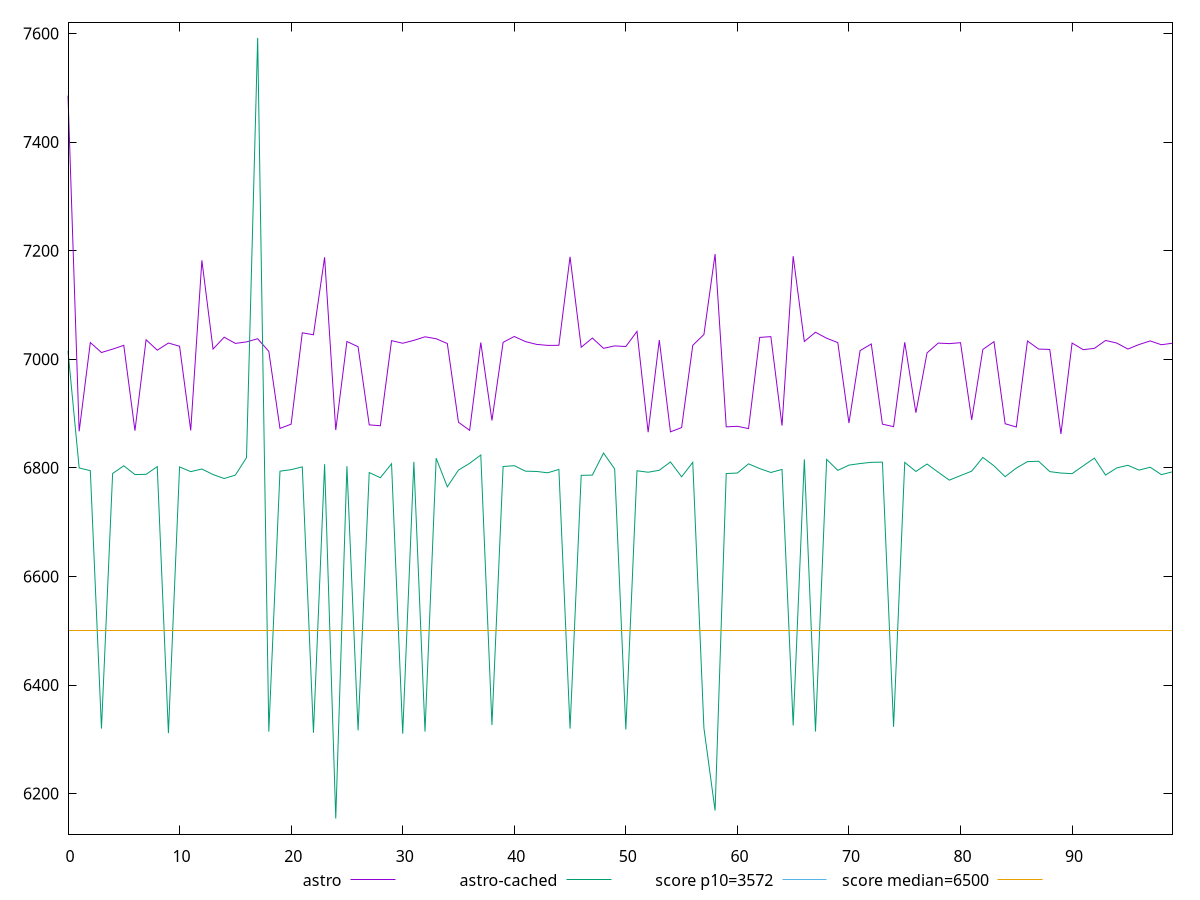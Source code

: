 reset

$astro <<EOF
0 7485.74
1 6867.275999999999
2 7030.8279999999995
3 7012.463999999999
4 7018.664000000001
5 7025.760000000001
6 6868.532
7 7036.000000000001
8 7016.692
9 7029.928000000001
10 7024.016
11 6868.996
12 7182.227999999999
13 7018.807999999998
14 7040.688
15 7029.232
16 7032.043999999999
17 7037.860000000001
18 7014.532
19 6872.624000000001
20 6880.5
21 7048.748000000001
22 7045.132000000001
23 7187.876
24 6869.624000000001
25 7032.7480000000005
26 7023.111999999999
27 6879.192
28 6877.512000000001
29 7034.279999999999
30 7029.516
31 7034.8679999999995
32 7041.404
33 7037.859999999999
34 7028.9879999999985
35 6884
36 6869.103999999999
37 7030.812000000002
38 6887.243999999999
39 7031.228000000001
40 7041.984
41 7032.583999999999
42 7027.444
43 7025.564
44 7025.728000000001
45 7188.823999999999
46 7022.168
47 7039.1
48 7020.167999999999
49 7024.628000000001
50 7023.524000000001
51 7051.36
52 6865.624
53 7035.408
54 6866.324
55 6874.196
56 7025.684
57 7045.635999999999
58 7193.692
59 6875.527999999999
60 6876.535999999998
61 6872.3240000000005
62 7040.3
63 7041.716
64 6877.78
65 7189.872
66 7032.732000000001
67 7049.815999999999
68 7038.7080000000005
69 7030.735999999999
70 6882.507999999999
71 7015.968
72 7028.224
73 6880.507999999998
74 6875.864000000001
75 7031.328
76 6901.563999999999
77 7011.759999999999
78 7029.807999999999
79 7028.84
80 7030.572
81 6888.4439999999995
82 7018.115999999998
83 7032.424
84 6881.284000000001
85 6875.243999999999
86 7033.668
87 7018.82
88 7018.091999999999
89 6862.431999999999
90 7029.860000000001
91 7017.663999999999
92 7020.096
93 7034.652
94 7029.915999999999
95 7018.855999999999
96 7027.164000000001
97 7033.788
98 7026.763999999999
99 7029.596
EOF

$astroCached <<EOF
0 7015.112
1 6799.792
2 6794.852000000001
3 6319.7935
4 6789.6752
5 6803.776
6 6787.6548
7 6788.036
8 6802.307999999999
9 6311.381499999998
10 6801.754800000001
11 6793.036000000002
12 6797.888
13 6787.696
14 6780.351999999999
15 6786.671999999999
16 6818.78
17 7591.964100000001
18 6314.095500000002
19 6793.876
20 6796.685999999999
21 6801.776
22 6312.047499999999
23 6806.776000000002
24 6154.0735
25 6803.121999999999
26 6316.453500000003
27 6791.388000000001
28 6781.84
29 6807.528
30 6310.262
31 6811.0796
32 6314.148500000001
33 6817.808599999999
34 6765.076000000001
35 6795.8240000000005
36 6808.387999999999
37 6823.619999999999
38 6326.2710000000025
39 6802.464
40 6804
41 6793.895999999999
42 6793.387999999999
43 6790.888
44 6797.16
45 6319.601000000001
46 6786.24
47 6786.62
48 6827.274600000001
49 6797.976000000001
50 6318.101500000001
51 6794.599999999999
52 6791.9439999999995
53 6795.548000000001
54 6810.867999999999
55 6783.535999999999
56 6810.1759999999995
57 6320.523499999999
58 6168.6995
59 6789.548
60 6790.463999999998
61 6807.376
62 6798.627999999999
63 6791.496
64 6797.067999999999
65 6325.3805
66 6815.6328
67 6314.274
68 6815.62
69 6795.341
70 6805.083999999999
71 6807.928
72 6810.244
73 6810.496
74 6323.076999999999
75 6810.06
76 6793.376000000001
77 6807.064
78 6791.94
79 6777.34
80 6785.764000000001
81 6793.888
82 6819.2480000000005
83 6803.704
84 6783.735999999999
85 6799.604
86 6811.456
87 6812.175800000001
88 6793.067999999999
89 6790.427999999999
90 6789.312000000002
91 6803.776
92 6817.928
93 6786.716
94 6799.8640000000005
95 6804.7119999999995
96 6795.856
97 6801.159199999999
98 6787.584000000001
99 6792.692000000001
EOF

set key outside below
set xrange [0:99]
set yrange [6125.315688000001:7620.721912000001]
set trange [6125.315688000001:7620.721912000001]
set terminal svg size 640, 520 enhanced background rgb 'white'
set output "reports/report_00033_2021-03-01T14-23-16.841Z/first-cpu-idle/comparison/line/0_vs_1.svg"

plot $astro title "astro" with line, \
     $astroCached title "astro-cached" with line, \
     3572 title "score p10=3572", \
     6500 title "score median=6500"

reset
